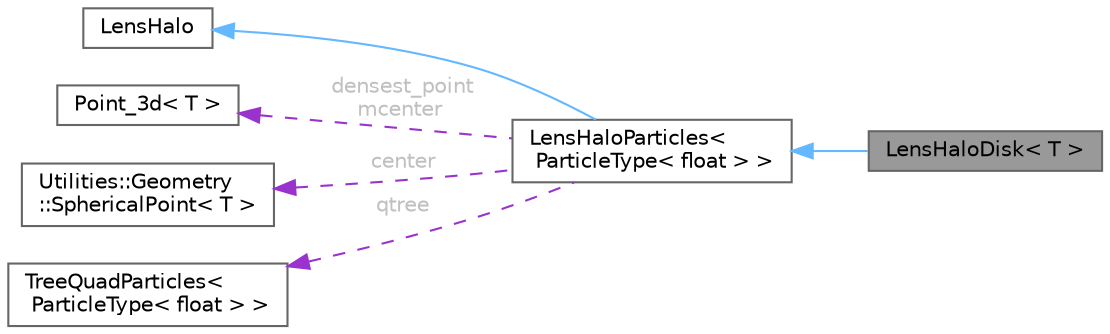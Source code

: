 digraph "LensHaloDisk&lt; T &gt;"
{
 // LATEX_PDF_SIZE
  bgcolor="transparent";
  edge [fontname=Helvetica,fontsize=10,labelfontname=Helvetica,labelfontsize=10];
  node [fontname=Helvetica,fontsize=10,shape=box,height=0.2,width=0.4];
  rankdir="LR";
  Node1 [id="Node000001",label="LensHaloDisk\< T \>",height=0.2,width=0.4,color="gray40", fillcolor="grey60", style="filled", fontcolor="black",tooltip="Creates a exponential disk out of particles."];
  Node2 -> Node1 [id="edge6_Node000001_Node000002",dir="back",color="steelblue1",style="solid",tooltip=" "];
  Node2 [id="Node000002",label="LensHaloParticles\<\l ParticleType\< float \> \>",height=0.2,width=0.4,color="gray40", fillcolor="white", style="filled",URL="$class_lens_halo_particles.html",tooltip=" "];
  Node3 -> Node2 [id="edge7_Node000002_Node000003",dir="back",color="steelblue1",style="solid",tooltip=" "];
  Node3 [id="Node000003",label="LensHalo",height=0.2,width=0.4,color="gray40", fillcolor="white", style="filled",URL="$class_lens_halo.html",tooltip="A base class for all types of lensing \"halos\" which are any mass distribution that cause lensing."];
  Node4 -> Node2 [id="edge8_Node000002_Node000004",dir="back",color="darkorchid3",style="dashed",tooltip=" ",label=" densest_point\nmcenter",fontcolor="grey" ];
  Node4 [id="Node000004",label="Point_3d\< T \>",height=0.2,width=0.4,color="gray40", fillcolor="white", style="filled",URL="$struct_point__3d.html",tooltip="Class for representing points or vectors in 3 dimensions. Not that the dereferencing operator is over..."];
  Node5 -> Node2 [id="edge9_Node000002_Node000005",dir="back",color="darkorchid3",style="dashed",tooltip=" ",label=" center",fontcolor="grey" ];
  Node5 [id="Node000005",label="Utilities::Geometry\l::SphericalPoint\< T \>",height=0.2,width=0.4,color="gray40", fillcolor="white", style="filled",URL="$class_utilities_1_1_geometry_1_1_spherical_point.html",tooltip="represents a point in spherical coordinates, theta = 0 is equator"];
  Node6 -> Node2 [id="edge10_Node000002_Node000006",dir="back",color="darkorchid3",style="dashed",tooltip=" ",label=" qtree",fontcolor="grey" ];
  Node6 [id="Node000006",label="TreeQuadParticles\<\l ParticleType\< float \> \>",height=0.2,width=0.4,color="gray40", fillcolor="white", style="filled",URL="$class_tree_quad_particles.html",tooltip=" "];
}
